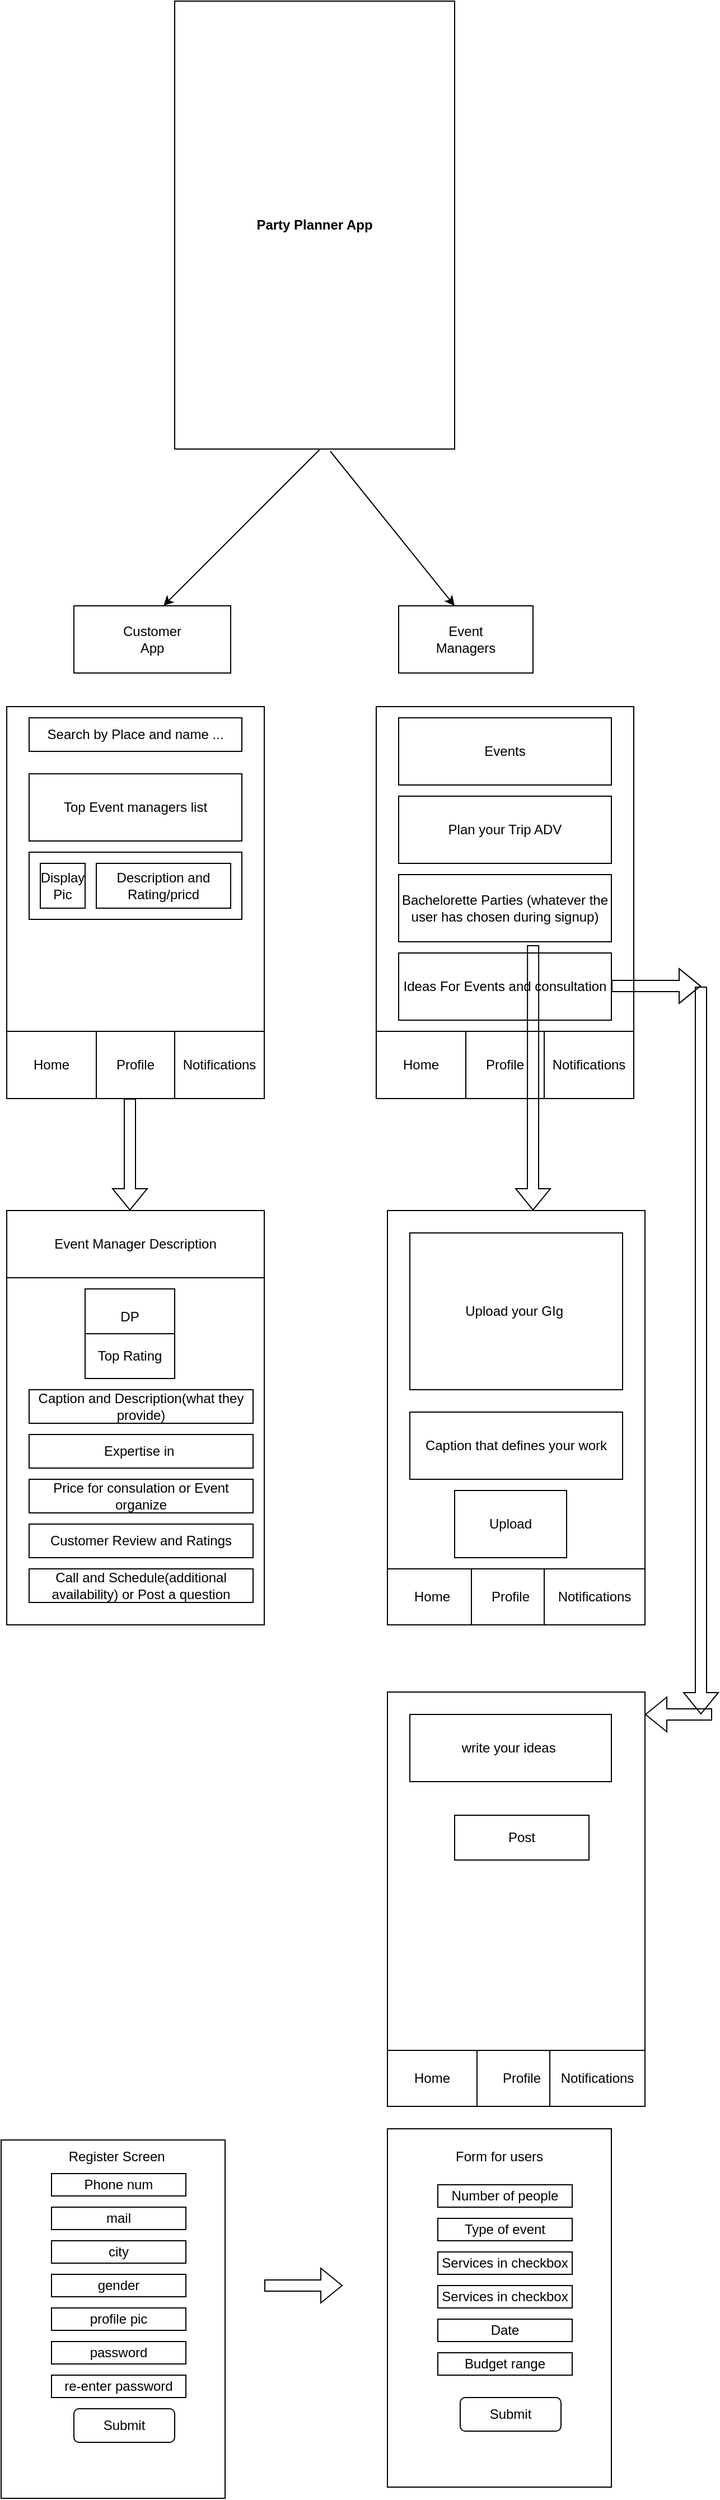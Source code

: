 <mxfile version="16.5.6" type="github">
  <diagram id="XhS-XEhosxDVTuix9Ffp" name="Page-1">
    <mxGraphModel dx="1278" dy="583" grid="1" gridSize="10" guides="1" tooltips="1" connect="1" arrows="1" fold="1" page="1" pageScale="1" pageWidth="850" pageHeight="1100" math="0" shadow="0">
      <root>
        <mxCell id="0" />
        <mxCell id="1" parent="0" />
        <mxCell id="t-loh_WhWAqeq0DBC9NK-9" value="" style="rounded=0;whiteSpace=wrap;html=1;" vertex="1" parent="1">
          <mxGeometry x="190" y="600" width="140" height="60" as="geometry" />
        </mxCell>
        <mxCell id="NiX3NccCjvdwFrtulVD6-2" value="" style="rounded=0;whiteSpace=wrap;html=1;" parent="1" vertex="1">
          <mxGeometry x="280" y="60" width="250" height="400" as="geometry" />
        </mxCell>
        <mxCell id="t-loh_WhWAqeq0DBC9NK-2" value="&lt;b&gt;Party Planner App&lt;/b&gt;" style="text;html=1;strokeColor=none;fillColor=none;align=center;verticalAlign=middle;whiteSpace=wrap;rounded=0;" vertex="1" parent="1">
          <mxGeometry x="325" y="120" width="160" height="280" as="geometry" />
        </mxCell>
        <mxCell id="t-loh_WhWAqeq0DBC9NK-4" value="" style="endArrow=classic;html=1;rounded=0;" edge="1" parent="1">
          <mxGeometry width="50" height="50" relative="1" as="geometry">
            <mxPoint x="410" y="460" as="sourcePoint" />
            <mxPoint x="270" y="600" as="targetPoint" />
          </mxGeometry>
        </mxCell>
        <mxCell id="t-loh_WhWAqeq0DBC9NK-6" value="" style="endArrow=classic;html=1;rounded=0;exitX=0.556;exitY=1.005;exitDx=0;exitDy=0;exitPerimeter=0;" edge="1" parent="1" source="NiX3NccCjvdwFrtulVD6-2">
          <mxGeometry width="50" height="50" relative="1" as="geometry">
            <mxPoint x="430" y="480" as="sourcePoint" />
            <mxPoint x="530" y="600" as="targetPoint" />
            <Array as="points" />
          </mxGeometry>
        </mxCell>
        <mxCell id="t-loh_WhWAqeq0DBC9NK-7" value="Customer App" style="text;html=1;strokeColor=none;fillColor=none;align=center;verticalAlign=middle;whiteSpace=wrap;rounded=0;" vertex="1" parent="1">
          <mxGeometry x="230" y="615" width="60" height="30" as="geometry" />
        </mxCell>
        <mxCell id="t-loh_WhWAqeq0DBC9NK-10" value="" style="rounded=0;whiteSpace=wrap;html=1;" vertex="1" parent="1">
          <mxGeometry x="480" y="600" width="120" height="60" as="geometry" />
        </mxCell>
        <mxCell id="t-loh_WhWAqeq0DBC9NK-11" value="Event Managers" style="text;html=1;strokeColor=none;fillColor=none;align=center;verticalAlign=middle;whiteSpace=wrap;rounded=0;" vertex="1" parent="1">
          <mxGeometry x="510" y="615" width="60" height="30" as="geometry" />
        </mxCell>
        <mxCell id="t-loh_WhWAqeq0DBC9NK-12" value="" style="rounded=0;whiteSpace=wrap;html=1;" vertex="1" parent="1">
          <mxGeometry x="130" y="690" width="230" height="350" as="geometry" />
        </mxCell>
        <mxCell id="t-loh_WhWAqeq0DBC9NK-13" value="Search by Place and name ..." style="rounded=0;whiteSpace=wrap;html=1;" vertex="1" parent="1">
          <mxGeometry x="150" y="700" width="190" height="30" as="geometry" />
        </mxCell>
        <mxCell id="t-loh_WhWAqeq0DBC9NK-14" value="Top Event managers list" style="rounded=0;whiteSpace=wrap;html=1;" vertex="1" parent="1">
          <mxGeometry x="150" y="750" width="190" height="60" as="geometry" />
        </mxCell>
        <mxCell id="t-loh_WhWAqeq0DBC9NK-15" value="" style="rounded=0;whiteSpace=wrap;html=1;" vertex="1" parent="1">
          <mxGeometry x="150" y="820" width="190" height="60" as="geometry" />
        </mxCell>
        <mxCell id="t-loh_WhWAqeq0DBC9NK-16" value="Display Pic" style="whiteSpace=wrap;html=1;aspect=fixed;" vertex="1" parent="1">
          <mxGeometry x="160" y="830" width="40" height="40" as="geometry" />
        </mxCell>
        <mxCell id="t-loh_WhWAqeq0DBC9NK-17" value="Description and Rating/pricd" style="rounded=0;whiteSpace=wrap;html=1;" vertex="1" parent="1">
          <mxGeometry x="210" y="830" width="120" height="40" as="geometry" />
        </mxCell>
        <mxCell id="t-loh_WhWAqeq0DBC9NK-18" value="" style="rounded=0;whiteSpace=wrap;html=1;" vertex="1" parent="1">
          <mxGeometry x="130" y="980" width="230" height="60" as="geometry" />
        </mxCell>
        <mxCell id="t-loh_WhWAqeq0DBC9NK-19" value="Home" style="rounded=0;whiteSpace=wrap;html=1;" vertex="1" parent="1">
          <mxGeometry x="130" y="980" width="80" height="60" as="geometry" />
        </mxCell>
        <mxCell id="t-loh_WhWAqeq0DBC9NK-20" value="Profile" style="rounded=0;whiteSpace=wrap;html=1;" vertex="1" parent="1">
          <mxGeometry x="210" y="980" width="70" height="60" as="geometry" />
        </mxCell>
        <mxCell id="t-loh_WhWAqeq0DBC9NK-21" value="" style="shape=flexArrow;endArrow=classic;html=1;rounded=0;" edge="1" parent="1">
          <mxGeometry width="50" height="50" relative="1" as="geometry">
            <mxPoint x="240" y="1040" as="sourcePoint" />
            <mxPoint x="240" y="1140" as="targetPoint" />
          </mxGeometry>
        </mxCell>
        <mxCell id="t-loh_WhWAqeq0DBC9NK-22" value="" style="rounded=0;whiteSpace=wrap;html=1;" vertex="1" parent="1">
          <mxGeometry x="130" y="1140" width="230" height="370" as="geometry" />
        </mxCell>
        <mxCell id="t-loh_WhWAqeq0DBC9NK-23" value="Notifications" style="rounded=0;whiteSpace=wrap;html=1;" vertex="1" parent="1">
          <mxGeometry x="280" y="980" width="80" height="60" as="geometry" />
        </mxCell>
        <mxCell id="t-loh_WhWAqeq0DBC9NK-24" value="Event Manager Description" style="rounded=0;whiteSpace=wrap;html=1;" vertex="1" parent="1">
          <mxGeometry x="130" y="1140" width="230" height="60" as="geometry" />
        </mxCell>
        <mxCell id="t-loh_WhWAqeq0DBC9NK-25" value="DP" style="rounded=0;whiteSpace=wrap;html=1;" vertex="1" parent="1">
          <mxGeometry x="200" y="1210" width="80" height="50" as="geometry" />
        </mxCell>
        <mxCell id="t-loh_WhWAqeq0DBC9NK-26" value="Top Rating" style="rounded=0;whiteSpace=wrap;html=1;" vertex="1" parent="1">
          <mxGeometry x="200" y="1250" width="80" height="40" as="geometry" />
        </mxCell>
        <mxCell id="t-loh_WhWAqeq0DBC9NK-28" value="Caption and Description(what they provide)" style="rounded=0;whiteSpace=wrap;html=1;" vertex="1" parent="1">
          <mxGeometry x="150" y="1300" width="200" height="30" as="geometry" />
        </mxCell>
        <mxCell id="t-loh_WhWAqeq0DBC9NK-29" value="Expertise in&amp;nbsp;" style="rounded=0;whiteSpace=wrap;html=1;" vertex="1" parent="1">
          <mxGeometry x="150" y="1340" width="200" height="30" as="geometry" />
        </mxCell>
        <mxCell id="t-loh_WhWAqeq0DBC9NK-30" value="Customer Review and Ratings" style="rounded=0;whiteSpace=wrap;html=1;" vertex="1" parent="1">
          <mxGeometry x="150" y="1420" width="200" height="30" as="geometry" />
        </mxCell>
        <mxCell id="t-loh_WhWAqeq0DBC9NK-31" value="Price for consulation or Event organize" style="rounded=0;whiteSpace=wrap;html=1;" vertex="1" parent="1">
          <mxGeometry x="150" y="1380" width="200" height="30" as="geometry" />
        </mxCell>
        <mxCell id="t-loh_WhWAqeq0DBC9NK-33" value="Call and Schedule(additional availability) or Post a question" style="rounded=0;whiteSpace=wrap;html=1;" vertex="1" parent="1">
          <mxGeometry x="150" y="1460" width="200" height="30" as="geometry" />
        </mxCell>
        <mxCell id="t-loh_WhWAqeq0DBC9NK-34" value="" style="rounded=0;whiteSpace=wrap;html=1;" vertex="1" parent="1">
          <mxGeometry x="460" y="690" width="230" height="350" as="geometry" />
        </mxCell>
        <mxCell id="t-loh_WhWAqeq0DBC9NK-35" value="Home" style="rounded=0;whiteSpace=wrap;html=1;" vertex="1" parent="1">
          <mxGeometry x="460" y="980" width="80" height="60" as="geometry" />
        </mxCell>
        <mxCell id="t-loh_WhWAqeq0DBC9NK-36" value="Profile" style="rounded=0;whiteSpace=wrap;html=1;" vertex="1" parent="1">
          <mxGeometry x="540" y="980" width="70" height="60" as="geometry" />
        </mxCell>
        <mxCell id="t-loh_WhWAqeq0DBC9NK-37" value="Notifications" style="rounded=0;whiteSpace=wrap;html=1;" vertex="1" parent="1">
          <mxGeometry x="610" y="980" width="80" height="60" as="geometry" />
        </mxCell>
        <mxCell id="t-loh_WhWAqeq0DBC9NK-39" value="Events" style="rounded=0;whiteSpace=wrap;html=1;" vertex="1" parent="1">
          <mxGeometry x="480" y="700" width="190" height="60" as="geometry" />
        </mxCell>
        <mxCell id="t-loh_WhWAqeq0DBC9NK-40" value="Plan your Trip ADV" style="rounded=0;whiteSpace=wrap;html=1;" vertex="1" parent="1">
          <mxGeometry x="480" y="770" width="190" height="60" as="geometry" />
        </mxCell>
        <mxCell id="t-loh_WhWAqeq0DBC9NK-41" value="Bachelorette Parties (whatever the user has chosen during signup)" style="rounded=0;whiteSpace=wrap;html=1;" vertex="1" parent="1">
          <mxGeometry x="480" y="840" width="190" height="60" as="geometry" />
        </mxCell>
        <mxCell id="t-loh_WhWAqeq0DBC9NK-42" value="Ideas For Events and consultation" style="rounded=0;whiteSpace=wrap;html=1;" vertex="1" parent="1">
          <mxGeometry x="480" y="910" width="190" height="60" as="geometry" />
        </mxCell>
        <mxCell id="t-loh_WhWAqeq0DBC9NK-44" value="" style="rounded=0;whiteSpace=wrap;html=1;" vertex="1" parent="1">
          <mxGeometry x="470" y="1140" width="230" height="370" as="geometry" />
        </mxCell>
        <mxCell id="t-loh_WhWAqeq0DBC9NK-45" value="Upload your GIg&amp;nbsp;" style="rounded=0;whiteSpace=wrap;html=1;" vertex="1" parent="1">
          <mxGeometry x="490" y="1160" width="190" height="140" as="geometry" />
        </mxCell>
        <mxCell id="t-loh_WhWAqeq0DBC9NK-46" value="Caption that defines your work" style="rounded=0;whiteSpace=wrap;html=1;" vertex="1" parent="1">
          <mxGeometry x="490" y="1320" width="190" height="60" as="geometry" />
        </mxCell>
        <mxCell id="t-loh_WhWAqeq0DBC9NK-47" value="Upload" style="rounded=0;whiteSpace=wrap;html=1;" vertex="1" parent="1">
          <mxGeometry x="530" y="1390" width="100" height="60" as="geometry" />
        </mxCell>
        <mxCell id="t-loh_WhWAqeq0DBC9NK-48" value="Home" style="rounded=0;whiteSpace=wrap;html=1;" vertex="1" parent="1">
          <mxGeometry x="470" y="1460" width="80" height="50" as="geometry" />
        </mxCell>
        <mxCell id="t-loh_WhWAqeq0DBC9NK-49" value="Profile" style="rounded=0;whiteSpace=wrap;html=1;" vertex="1" parent="1">
          <mxGeometry x="545" y="1460" width="70" height="50" as="geometry" />
        </mxCell>
        <mxCell id="t-loh_WhWAqeq0DBC9NK-50" value="Notifications" style="rounded=0;whiteSpace=wrap;html=1;" vertex="1" parent="1">
          <mxGeometry x="610" y="1460" width="90" height="50" as="geometry" />
        </mxCell>
        <mxCell id="t-loh_WhWAqeq0DBC9NK-57" value="" style="shape=flexArrow;endArrow=classic;html=1;rounded=0;exitX=0.632;exitY=1.05;exitDx=0;exitDy=0;exitPerimeter=0;" edge="1" parent="1" source="t-loh_WhWAqeq0DBC9NK-41">
          <mxGeometry width="50" height="50" relative="1" as="geometry">
            <mxPoint x="600" y="1080" as="sourcePoint" />
            <mxPoint x="600" y="1140" as="targetPoint" />
          </mxGeometry>
        </mxCell>
        <mxCell id="t-loh_WhWAqeq0DBC9NK-58" value="" style="rounded=0;whiteSpace=wrap;html=1;" vertex="1" parent="1">
          <mxGeometry x="470" y="1570" width="230" height="370" as="geometry" />
        </mxCell>
        <mxCell id="t-loh_WhWAqeq0DBC9NK-59" value="Home" style="rounded=0;whiteSpace=wrap;html=1;" vertex="1" parent="1">
          <mxGeometry x="470" y="1890" width="80" height="50" as="geometry" />
        </mxCell>
        <mxCell id="t-loh_WhWAqeq0DBC9NK-60" value="Profile" style="rounded=0;whiteSpace=wrap;html=1;" vertex="1" parent="1">
          <mxGeometry x="550" y="1890" width="80" height="50" as="geometry" />
        </mxCell>
        <mxCell id="t-loh_WhWAqeq0DBC9NK-61" value="Notifications" style="rounded=0;whiteSpace=wrap;html=1;" vertex="1" parent="1">
          <mxGeometry x="615" y="1890" width="85" height="50" as="geometry" />
        </mxCell>
        <mxCell id="t-loh_WhWAqeq0DBC9NK-62" value="" style="shape=flexArrow;endArrow=classic;html=1;rounded=0;" edge="1" parent="1">
          <mxGeometry width="50" height="50" relative="1" as="geometry">
            <mxPoint x="750" y="940" as="sourcePoint" />
            <mxPoint x="750" y="1590" as="targetPoint" />
          </mxGeometry>
        </mxCell>
        <mxCell id="t-loh_WhWAqeq0DBC9NK-67" value="" style="shape=flexArrow;endArrow=classic;html=1;rounded=0;" edge="1" parent="1">
          <mxGeometry width="50" height="50" relative="1" as="geometry">
            <mxPoint x="670" y="939.5" as="sourcePoint" />
            <mxPoint x="750" y="939.5" as="targetPoint" />
            <Array as="points">
              <mxPoint x="730" y="939.5" />
            </Array>
          </mxGeometry>
        </mxCell>
        <mxCell id="t-loh_WhWAqeq0DBC9NK-68" value="" style="shape=flexArrow;endArrow=classic;html=1;rounded=0;" edge="1" parent="1">
          <mxGeometry width="50" height="50" relative="1" as="geometry">
            <mxPoint x="760" y="1590" as="sourcePoint" />
            <mxPoint x="700" y="1590" as="targetPoint" />
            <Array as="points">
              <mxPoint x="760" y="1590" />
            </Array>
          </mxGeometry>
        </mxCell>
        <mxCell id="t-loh_WhWAqeq0DBC9NK-69" value="write your ideas&amp;nbsp;" style="rounded=0;whiteSpace=wrap;html=1;" vertex="1" parent="1">
          <mxGeometry x="490" y="1590" width="180" height="60" as="geometry" />
        </mxCell>
        <mxCell id="t-loh_WhWAqeq0DBC9NK-70" value="Post" style="rounded=0;whiteSpace=wrap;html=1;" vertex="1" parent="1">
          <mxGeometry x="530" y="1680" width="120" height="40" as="geometry" />
        </mxCell>
        <mxCell id="t-loh_WhWAqeq0DBC9NK-72" value="" style="rounded=0;whiteSpace=wrap;html=1;" vertex="1" parent="1">
          <mxGeometry x="125" y="1970" width="200" height="320" as="geometry" />
        </mxCell>
        <mxCell id="t-loh_WhWAqeq0DBC9NK-73" value="Register Screen&amp;nbsp;" style="text;html=1;strokeColor=none;fillColor=none;align=center;verticalAlign=middle;whiteSpace=wrap;rounded=0;" vertex="1" parent="1">
          <mxGeometry x="160" y="1970" width="140" height="30" as="geometry" />
        </mxCell>
        <mxCell id="t-loh_WhWAqeq0DBC9NK-74" value="Phone num" style="rounded=0;whiteSpace=wrap;html=1;" vertex="1" parent="1">
          <mxGeometry x="170" y="2000" width="120" height="20" as="geometry" />
        </mxCell>
        <mxCell id="t-loh_WhWAqeq0DBC9NK-75" value="mail" style="rounded=0;whiteSpace=wrap;html=1;" vertex="1" parent="1">
          <mxGeometry x="170" y="2030" width="120" height="20" as="geometry" />
        </mxCell>
        <mxCell id="t-loh_WhWAqeq0DBC9NK-76" value="city" style="rounded=0;whiteSpace=wrap;html=1;" vertex="1" parent="1">
          <mxGeometry x="170" y="2060" width="120" height="20" as="geometry" />
        </mxCell>
        <mxCell id="t-loh_WhWAqeq0DBC9NK-77" value="gender" style="rounded=0;whiteSpace=wrap;html=1;" vertex="1" parent="1">
          <mxGeometry x="170" y="2090" width="120" height="20" as="geometry" />
        </mxCell>
        <mxCell id="t-loh_WhWAqeq0DBC9NK-78" value="profile pic" style="rounded=0;whiteSpace=wrap;html=1;" vertex="1" parent="1">
          <mxGeometry x="170" y="2120" width="120" height="20" as="geometry" />
        </mxCell>
        <mxCell id="t-loh_WhWAqeq0DBC9NK-79" value="password" style="rounded=0;whiteSpace=wrap;html=1;" vertex="1" parent="1">
          <mxGeometry x="170" y="2150" width="120" height="20" as="geometry" />
        </mxCell>
        <mxCell id="t-loh_WhWAqeq0DBC9NK-80" value="re-enter password" style="rounded=0;whiteSpace=wrap;html=1;" vertex="1" parent="1">
          <mxGeometry x="170" y="2180" width="120" height="20" as="geometry" />
        </mxCell>
        <mxCell id="t-loh_WhWAqeq0DBC9NK-82" value="Submit" style="rounded=1;whiteSpace=wrap;html=1;" vertex="1" parent="1">
          <mxGeometry x="190" y="2210" width="90" height="30" as="geometry" />
        </mxCell>
        <mxCell id="t-loh_WhWAqeq0DBC9NK-83" value="" style="shape=flexArrow;endArrow=classic;html=1;rounded=0;" edge="1" parent="1">
          <mxGeometry width="50" height="50" relative="1" as="geometry">
            <mxPoint x="360" y="2100" as="sourcePoint" />
            <mxPoint x="430" y="2100" as="targetPoint" />
          </mxGeometry>
        </mxCell>
        <mxCell id="t-loh_WhWAqeq0DBC9NK-84" value="" style="rounded=0;whiteSpace=wrap;html=1;" vertex="1" parent="1">
          <mxGeometry x="470" y="1960" width="200" height="320" as="geometry" />
        </mxCell>
        <mxCell id="t-loh_WhWAqeq0DBC9NK-85" value="Form for users" style="text;html=1;strokeColor=none;fillColor=none;align=center;verticalAlign=middle;whiteSpace=wrap;rounded=0;" vertex="1" parent="1">
          <mxGeometry x="510" y="1970" width="120" height="30" as="geometry" />
        </mxCell>
        <mxCell id="t-loh_WhWAqeq0DBC9NK-86" value="Number of people" style="rounded=0;whiteSpace=wrap;html=1;" vertex="1" parent="1">
          <mxGeometry x="515" y="2010" width="120" height="20" as="geometry" />
        </mxCell>
        <mxCell id="t-loh_WhWAqeq0DBC9NK-87" value="Type of event" style="rounded=0;whiteSpace=wrap;html=1;" vertex="1" parent="1">
          <mxGeometry x="515" y="2040" width="120" height="20" as="geometry" />
        </mxCell>
        <mxCell id="t-loh_WhWAqeq0DBC9NK-88" value="Services in checkbox" style="rounded=0;whiteSpace=wrap;html=1;" vertex="1" parent="1">
          <mxGeometry x="515" y="2070" width="120" height="20" as="geometry" />
        </mxCell>
        <mxCell id="t-loh_WhWAqeq0DBC9NK-89" value="Services in checkbox" style="rounded=0;whiteSpace=wrap;html=1;" vertex="1" parent="1">
          <mxGeometry x="515" y="2100" width="120" height="20" as="geometry" />
        </mxCell>
        <mxCell id="t-loh_WhWAqeq0DBC9NK-90" value="Date" style="rounded=0;whiteSpace=wrap;html=1;" vertex="1" parent="1">
          <mxGeometry x="515" y="2130" width="120" height="20" as="geometry" />
        </mxCell>
        <mxCell id="t-loh_WhWAqeq0DBC9NK-91" value="Budget range" style="rounded=0;whiteSpace=wrap;html=1;" vertex="1" parent="1">
          <mxGeometry x="515" y="2160" width="120" height="20" as="geometry" />
        </mxCell>
        <mxCell id="t-loh_WhWAqeq0DBC9NK-92" value="Submit" style="rounded=1;whiteSpace=wrap;html=1;" vertex="1" parent="1">
          <mxGeometry x="535" y="2200" width="90" height="30" as="geometry" />
        </mxCell>
      </root>
    </mxGraphModel>
  </diagram>
</mxfile>
